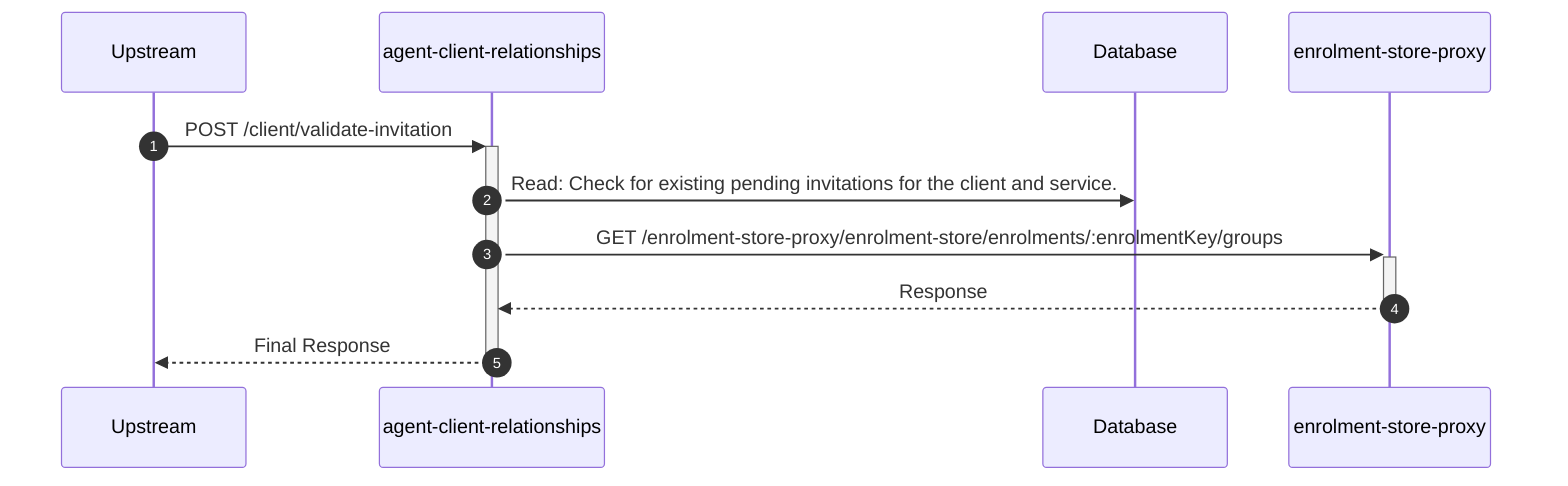 sequenceDiagram
    autonumber
    participant Upstream
    participant agent-client-relationships
    participant Database
    participant enrolment-store-proxy

    Upstream->>+agent-client-relationships: POST /client/validate-invitation
    agent-client-relationships->>Database: Read: Check for existing pending invitations for the client and service.
    agent-client-relationships->>+enrolment-store-proxy: GET /enrolment-store-proxy/enrolment-store/enrolments/:enrolmentKey/groups
    enrolment-store-proxy-->>-agent-client-relationships: Response
    agent-client-relationships-->>-Upstream: Final Response